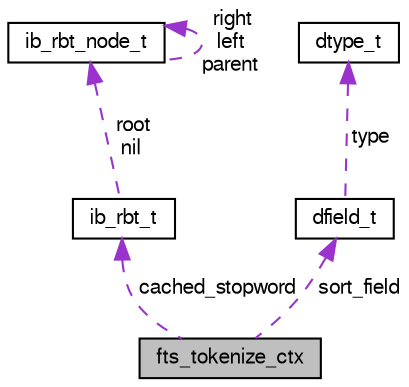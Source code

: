 digraph "fts_tokenize_ctx"
{
  bgcolor="transparent";
  edge [fontname="FreeSans",fontsize="10",labelfontname="FreeSans",labelfontsize="10"];
  node [fontname="FreeSans",fontsize="10",shape=record];
  Node1 [label="fts_tokenize_ctx",height=0.2,width=0.4,color="black", fillcolor="grey75", style="filled" fontcolor="black"];
  Node2 -> Node1 [dir="back",color="darkorchid3",fontsize="10",style="dashed",label=" cached_stopword" ,fontname="FreeSans"];
  Node2 [label="ib_rbt_t",height=0.2,width=0.4,color="black",URL="$structib__rbt__t.html"];
  Node3 -> Node2 [dir="back",color="darkorchid3",fontsize="10",style="dashed",label=" root\nnil" ,fontname="FreeSans"];
  Node3 [label="ib_rbt_node_t",height=0.2,width=0.4,color="black",URL="$structib__rbt__node__t.html"];
  Node3 -> Node3 [dir="back",color="darkorchid3",fontsize="10",style="dashed",label=" right\nleft\nparent" ,fontname="FreeSans"];
  Node4 -> Node1 [dir="back",color="darkorchid3",fontsize="10",style="dashed",label=" sort_field" ,fontname="FreeSans"];
  Node4 [label="dfield_t",height=0.2,width=0.4,color="black",URL="$structdfield__t.html"];
  Node5 -> Node4 [dir="back",color="darkorchid3",fontsize="10",style="dashed",label=" type" ,fontname="FreeSans"];
  Node5 [label="dtype_t",height=0.2,width=0.4,color="black",URL="$structdtype__t.html"];
}
